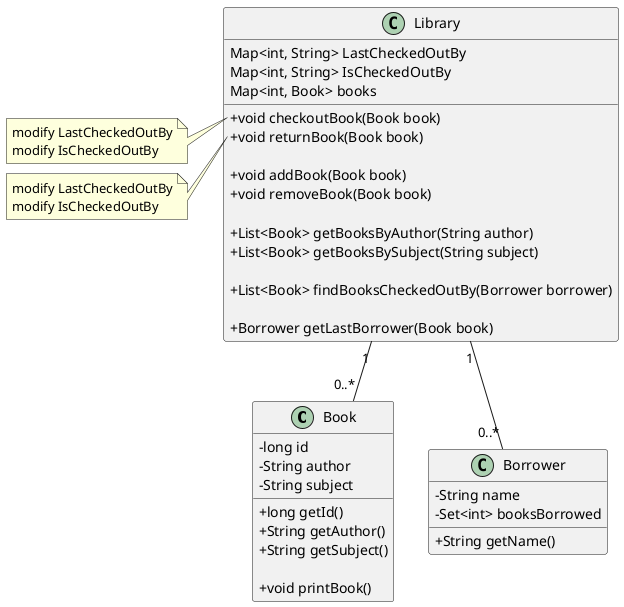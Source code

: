 @startuml
skinparam classAttributeIconSize 0

class Book{
    -long id
    -String author
    -String subject

    +long getId()
    +String getAuthor()
    +String getSubject()

    +void printBook()
}

class Borrower{
    -String name
    -Set<int> booksBorrowed
    +String getName()

}

class Library{

    'store last borrower of a book'
    Map<int, String> LastCheckedOutBy 
    Map<int, String> IsCheckedOutBy
    Map<int, Book> books


    +void checkoutBook(Book book)
    +void returnBook(Book book)

    +void addBook(Book book)
    +void removeBook(Book book)

    +List<Book> getBooksByAuthor(String author)
    +List<Book> getBooksBySubject(String subject)

    +List<Book> findBooksCheckedOutBy(Borrower borrower)

    +Borrower getLastBorrower(Book book)

}

Library "1" -- "0..*" Book
Library "1" -- "0..*" Borrower

note left of  Library::checkoutBook
    modify LastCheckedOutBy
    modify IsCheckedOutBy
end note

note left of  Library::returnBook
    modify LastCheckedOutBy
    modify IsCheckedOutBy
end note
@enduml